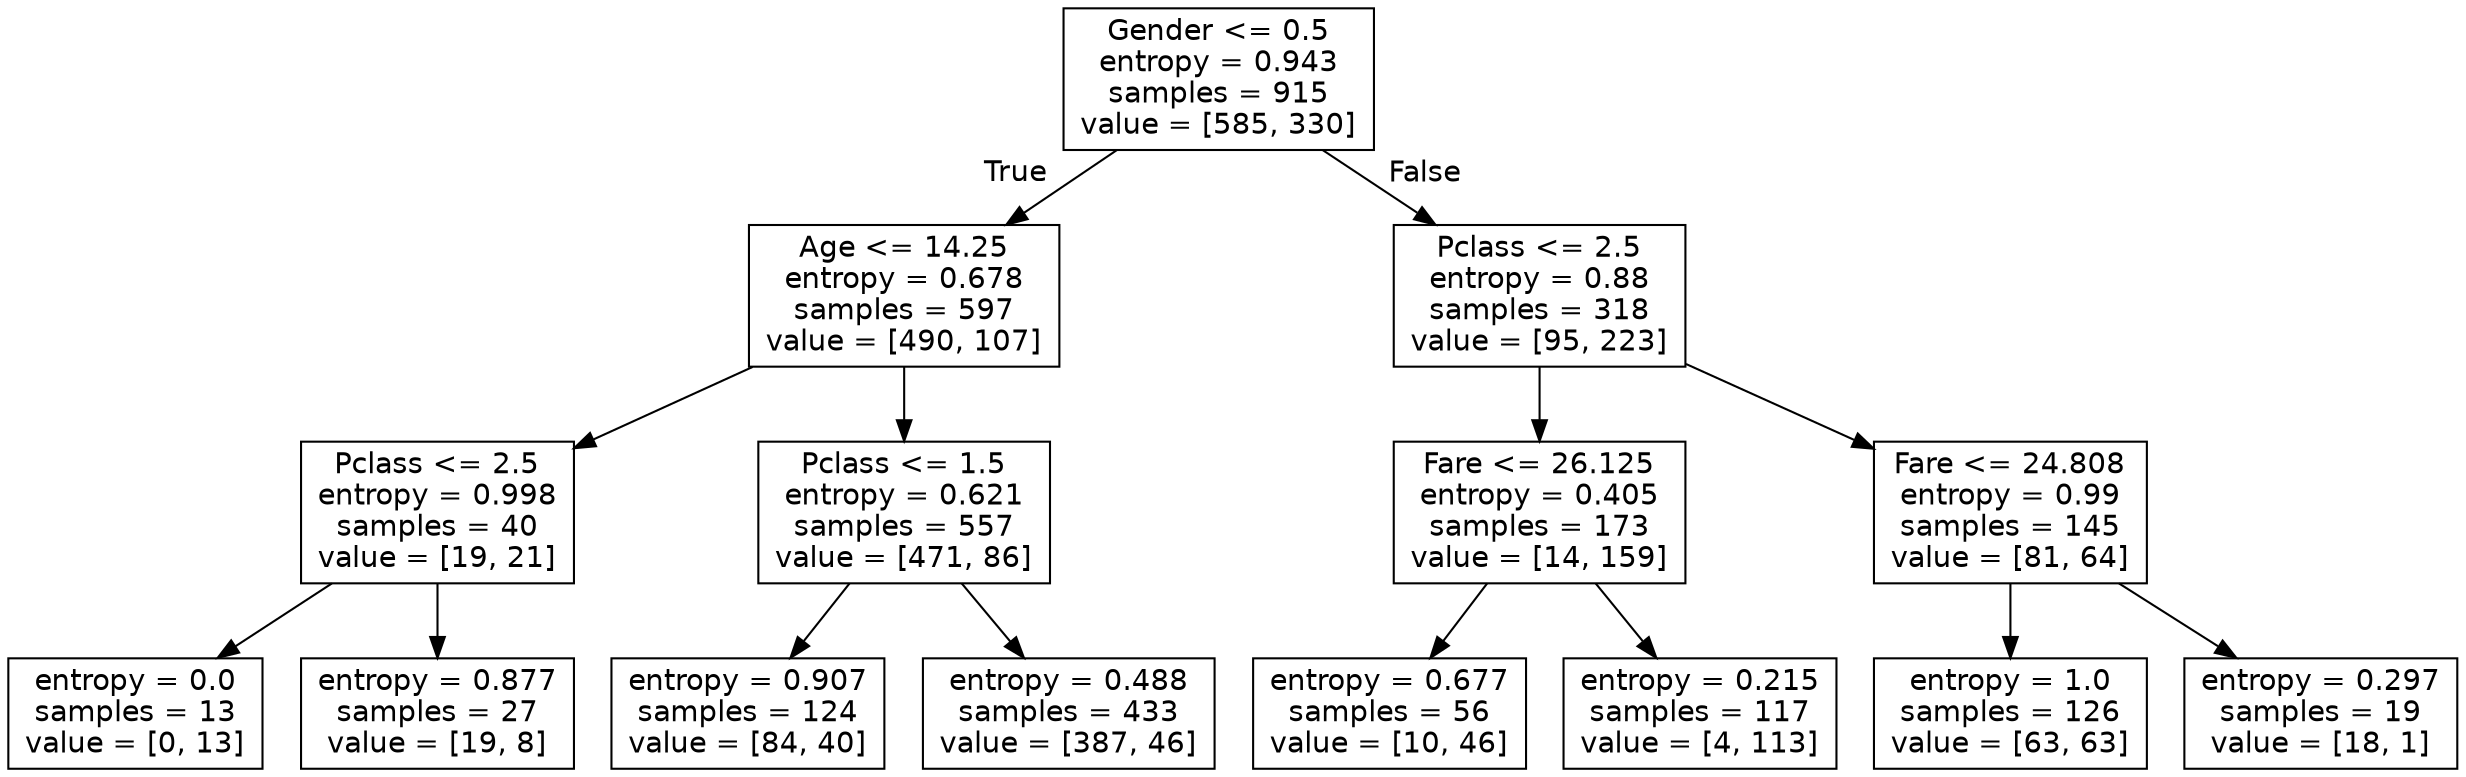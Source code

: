 digraph Tree {
node [shape=box, fontname="helvetica"] ;
edge [fontname="helvetica"] ;
0 [label="Gender <= 0.5\nentropy = 0.943\nsamples = 915\nvalue = [585, 330]"] ;
1 [label="Age <= 14.25\nentropy = 0.678\nsamples = 597\nvalue = [490, 107]"] ;
0 -> 1 [labeldistance=2.5, labelangle=45, headlabel="True"] ;
2 [label="Pclass <= 2.5\nentropy = 0.998\nsamples = 40\nvalue = [19, 21]"] ;
1 -> 2 ;
3 [label="entropy = 0.0\nsamples = 13\nvalue = [0, 13]"] ;
2 -> 3 ;
4 [label="entropy = 0.877\nsamples = 27\nvalue = [19, 8]"] ;
2 -> 4 ;
5 [label="Pclass <= 1.5\nentropy = 0.621\nsamples = 557\nvalue = [471, 86]"] ;
1 -> 5 ;
6 [label="entropy = 0.907\nsamples = 124\nvalue = [84, 40]"] ;
5 -> 6 ;
7 [label="entropy = 0.488\nsamples = 433\nvalue = [387, 46]"] ;
5 -> 7 ;
8 [label="Pclass <= 2.5\nentropy = 0.88\nsamples = 318\nvalue = [95, 223]"] ;
0 -> 8 [labeldistance=2.5, labelangle=-45, headlabel="False"] ;
9 [label="Fare <= 26.125\nentropy = 0.405\nsamples = 173\nvalue = [14, 159]"] ;
8 -> 9 ;
10 [label="entropy = 0.677\nsamples = 56\nvalue = [10, 46]"] ;
9 -> 10 ;
11 [label="entropy = 0.215\nsamples = 117\nvalue = [4, 113]"] ;
9 -> 11 ;
12 [label="Fare <= 24.808\nentropy = 0.99\nsamples = 145\nvalue = [81, 64]"] ;
8 -> 12 ;
13 [label="entropy = 1.0\nsamples = 126\nvalue = [63, 63]"] ;
12 -> 13 ;
14 [label="entropy = 0.297\nsamples = 19\nvalue = [18, 1]"] ;
12 -> 14 ;
}